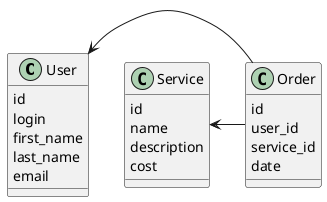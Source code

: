 @startuml

class User {
  id
  login
  first_name
  last_name
  email
}

class Service {
  id
  name
  description
  cost
}

class Order {
  id
  user_id
  service_id
  date
}

User <- Order
Service <- Order

@enduml